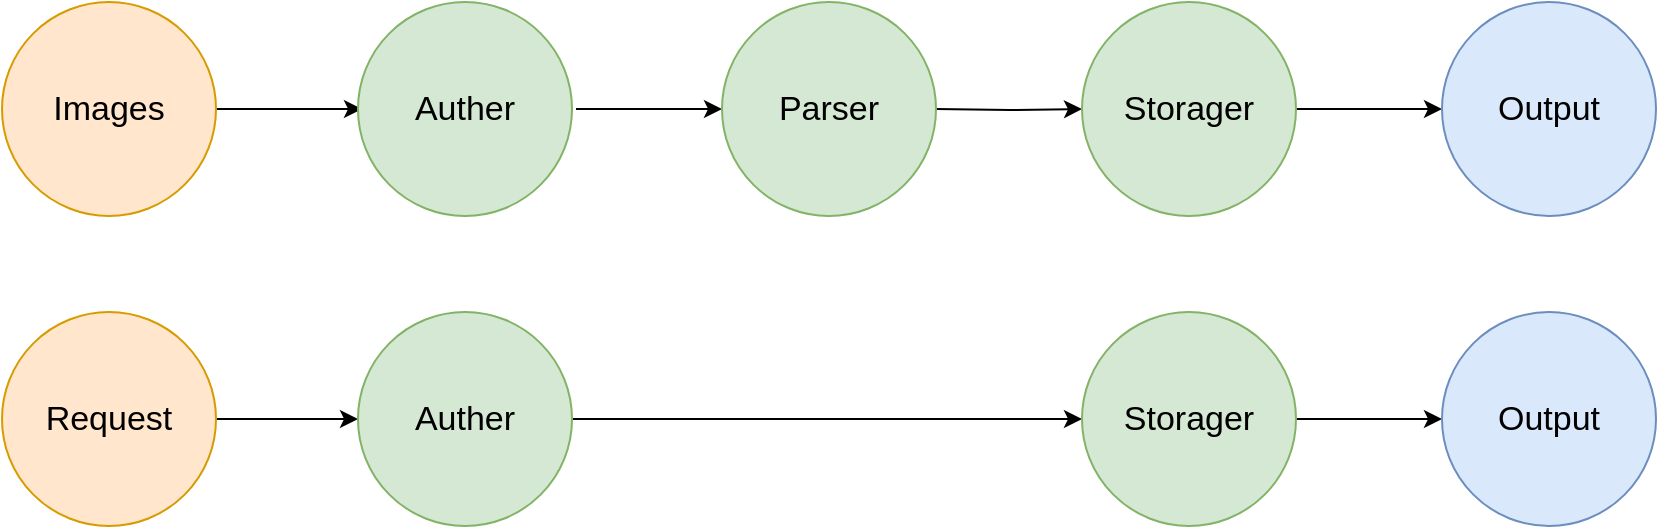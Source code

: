 <mxfile version="17.4.2" type="device" pages="4"><diagram id="USAfelfwc_MCgLE8kSrF" name="上传 &amp; 下载"><mxGraphModel dx="3038" dy="1041" grid="0" gridSize="10" guides="1" tooltips="1" connect="1" arrows="1" fold="1" page="0" pageScale="1" pageWidth="1169" pageHeight="827" math="0" shadow="0"><root><mxCell id="0"/><mxCell id="1" parent="0"/><mxCell id="JD62XzDnOJhA8SYyHKQM-9" style="edgeStyle=orthogonalEdgeStyle;rounded=0;orthogonalLoop=1;jettySize=auto;html=1;exitX=1;exitY=0.5;exitDx=0;exitDy=0;entryX=0;entryY=0.5;entryDx=0;entryDy=0;fontSize=17;" parent="1" source="JD62XzDnOJhA8SYyHKQM-3" edge="1"><mxGeometry relative="1" as="geometry"><mxPoint x="-1717" y="-181.5" as="targetPoint"/></mxGeometry></mxCell><mxCell id="JD62XzDnOJhA8SYyHKQM-3" value="Images" style="ellipse;whiteSpace=wrap;html=1;aspect=fixed;fontSize=17;fillColor=#ffe6cc;strokeColor=#d79b00;" parent="1" vertex="1"><mxGeometry x="-1897" y="-235" width="107" height="107" as="geometry"/></mxCell><mxCell id="JD62XzDnOJhA8SYyHKQM-10" style="edgeStyle=orthogonalEdgeStyle;rounded=0;orthogonalLoop=1;jettySize=auto;html=1;exitX=1;exitY=0.5;exitDx=0;exitDy=0;entryX=0;entryY=0.5;entryDx=0;entryDy=0;fontSize=17;" parent="1" edge="1"><mxGeometry relative="1" as="geometry"><mxPoint x="-1610" y="-181.5" as="sourcePoint"/><mxPoint x="-1537" y="-181.5" as="targetPoint"/></mxGeometry></mxCell><mxCell id="JD62XzDnOJhA8SYyHKQM-11" style="edgeStyle=orthogonalEdgeStyle;rounded=0;orthogonalLoop=1;jettySize=auto;html=1;exitX=1;exitY=0.5;exitDx=0;exitDy=0;entryX=0;entryY=0.5;entryDx=0;entryDy=0;fontSize=17;" parent="1" target="JD62XzDnOJhA8SYyHKQM-8" edge="1"><mxGeometry relative="1" as="geometry"><mxPoint x="-1430" y="-181.5" as="sourcePoint"/></mxGeometry></mxCell><mxCell id="dAfCs2DneSrZGdh-Vjyr-3" style="edgeStyle=orthogonalEdgeStyle;rounded=0;orthogonalLoop=1;jettySize=auto;html=1;exitX=1;exitY=0.5;exitDx=0;exitDy=0;entryX=0;entryY=0.5;entryDx=0;entryDy=0;" parent="1" source="JD62XzDnOJhA8SYyHKQM-8" target="dAfCs2DneSrZGdh-Vjyr-2" edge="1"><mxGeometry relative="1" as="geometry"/></mxCell><mxCell id="JD62XzDnOJhA8SYyHKQM-8" value="Storager" style="ellipse;whiteSpace=wrap;html=1;aspect=fixed;fontSize=17;fillColor=#d5e8d4;strokeColor=#82b366;" parent="1" vertex="1"><mxGeometry x="-1357" y="-235" width="107" height="107" as="geometry"/></mxCell><mxCell id="dAfCs2DneSrZGdh-Vjyr-2" value="Output" style="ellipse;whiteSpace=wrap;html=1;aspect=fixed;fontSize=17;fillColor=#dae8fc;strokeColor=#6c8ebf;" parent="1" vertex="1"><mxGeometry x="-1177" y="-235" width="107" height="107" as="geometry"/></mxCell><mxCell id="SIVrXhosZvhEreB3cjP0-26" style="edgeStyle=orthogonalEdgeStyle;rounded=0;orthogonalLoop=1;jettySize=auto;html=1;exitX=1;exitY=0.5;exitDx=0;exitDy=0;entryX=0;entryY=0.5;entryDx=0;entryDy=0;fontSize=17;" parent="1" source="SIVrXhosZvhEreB3cjP0-27" target="SIVrXhosZvhEreB3cjP0-29" edge="1"><mxGeometry relative="1" as="geometry"/></mxCell><mxCell id="SIVrXhosZvhEreB3cjP0-27" value="Request" style="ellipse;whiteSpace=wrap;html=1;aspect=fixed;fontSize=17;fillColor=#ffe6cc;strokeColor=#d79b00;" parent="1" vertex="1"><mxGeometry x="-1897" y="-80" width="107" height="107" as="geometry"/></mxCell><mxCell id="SIVrXhosZvhEreB3cjP0-28" style="edgeStyle=orthogonalEdgeStyle;rounded=0;orthogonalLoop=1;jettySize=auto;html=1;exitX=1;exitY=0.5;exitDx=0;exitDy=0;entryX=0;entryY=0.5;entryDx=0;entryDy=0;fontSize=17;" parent="1" source="SIVrXhosZvhEreB3cjP0-29" target="SIVrXhosZvhEreB3cjP0-31" edge="1"><mxGeometry relative="1" as="geometry"/></mxCell><mxCell id="SIVrXhosZvhEreB3cjP0-29" value="Auther" style="ellipse;whiteSpace=wrap;html=1;aspect=fixed;fontSize=17;fillColor=#d5e8d4;strokeColor=#82b366;" parent="1" vertex="1"><mxGeometry x="-1719" y="-80" width="107" height="107" as="geometry"/></mxCell><mxCell id="3uUgVQgk-4_KSVNijlSP-1" style="edgeStyle=orthogonalEdgeStyle;rounded=0;orthogonalLoop=1;jettySize=auto;html=1;exitX=1;exitY=0.5;exitDx=0;exitDy=0;entryX=0;entryY=0.5;entryDx=0;entryDy=0;" parent="1" source="SIVrXhosZvhEreB3cjP0-31" target="SIVrXhosZvhEreB3cjP0-40" edge="1"><mxGeometry relative="1" as="geometry"/></mxCell><mxCell id="SIVrXhosZvhEreB3cjP0-31" value="Storager" style="ellipse;whiteSpace=wrap;html=1;aspect=fixed;fontSize=17;fillColor=#d5e8d4;strokeColor=#82b366;" parent="1" vertex="1"><mxGeometry x="-1357" y="-80" width="107" height="107" as="geometry"/></mxCell><mxCell id="SIVrXhosZvhEreB3cjP0-40" value="Output" style="ellipse;whiteSpace=wrap;html=1;aspect=fixed;fontSize=17;fillColor=#dae8fc;strokeColor=#6c8ebf;" parent="1" vertex="1"><mxGeometry x="-1177" y="-80" width="107" height="107" as="geometry"/></mxCell><mxCell id="V3lE49gr3iDCMXJFmeQB-1" value="Parser" style="ellipse;whiteSpace=wrap;html=1;aspect=fixed;fontSize=17;fillColor=#d5e8d4;strokeColor=#82b366;" parent="1" vertex="1"><mxGeometry x="-1537" y="-235" width="107" height="107" as="geometry"/></mxCell><mxCell id="V3lE49gr3iDCMXJFmeQB-2" value="Auther" style="ellipse;whiteSpace=wrap;html=1;aspect=fixed;fontSize=17;fillColor=#d5e8d4;strokeColor=#82b366;" parent="1" vertex="1"><mxGeometry x="-1719" y="-235" width="107" height="107" as="geometry"/></mxCell></root></mxGraphModel></diagram><diagram id="IN8k-YnX9-FCe135dWqS" name="插件上下文架构"><mxGraphModel dx="3438" dy="641" grid="0" gridSize="10" guides="1" tooltips="1" connect="1" arrows="1" fold="1" page="0" pageScale="1" pageWidth="1169" pageHeight="827" math="0" shadow="0"><root><mxCell id="0"/><mxCell id="1" parent="0"/><mxCell id="uUrp-DciMmcERv4OZdLz-3" style="edgeStyle=orthogonalEdgeStyle;rounded=0;orthogonalLoop=1;jettySize=auto;html=1;exitX=1;exitY=0.5;exitDx=0;exitDy=0;entryX=0;entryY=0.5;entryDx=0;entryDy=0;" edge="1" parent="1" source="DBAOUsdLTwfCtcU9MyWW-5" target="DBAOUsdLTwfCtcU9MyWW-6"><mxGeometry relative="1" as="geometry"/></mxCell><mxCell id="uUrp-DciMmcERv4OZdLz-4" style="edgeStyle=orthogonalEdgeStyle;rounded=0;orthogonalLoop=1;jettySize=auto;html=1;exitX=1;exitY=0.5;exitDx=0;exitDy=0;entryX=0;entryY=0.5;entryDx=0;entryDy=0;" edge="1" parent="1" source="DBAOUsdLTwfCtcU9MyWW-5" target="DBAOUsdLTwfCtcU9MyWW-7"><mxGeometry relative="1" as="geometry"/></mxCell><mxCell id="uUrp-DciMmcERv4OZdLz-5" style="edgeStyle=orthogonalEdgeStyle;rounded=0;orthogonalLoop=1;jettySize=auto;html=1;exitX=1;exitY=0.5;exitDx=0;exitDy=0;entryX=0;entryY=0.5;entryDx=0;entryDy=0;" edge="1" parent="1" source="DBAOUsdLTwfCtcU9MyWW-5" target="DBAOUsdLTwfCtcU9MyWW-8"><mxGeometry relative="1" as="geometry"/></mxCell><mxCell id="uUrp-DciMmcERv4OZdLz-6" style="edgeStyle=orthogonalEdgeStyle;rounded=0;orthogonalLoop=1;jettySize=auto;html=1;exitX=1;exitY=0.5;exitDx=0;exitDy=0;entryX=0;entryY=0.5;entryDx=0;entryDy=0;" edge="1" parent="1" source="DBAOUsdLTwfCtcU9MyWW-5" target="uUrp-DciMmcERv4OZdLz-1"><mxGeometry relative="1" as="geometry"/></mxCell><mxCell id="DBAOUsdLTwfCtcU9MyWW-5" value="&lt;font style=&quot;font-size: 18px&quot;&gt;Plugin1&lt;/font&gt;" style="rounded=1;whiteSpace=wrap;html=1;fillColor=#d5e8d4;strokeColor=#82b366;" parent="1" vertex="1"><mxGeometry x="-1891" y="226" width="120" height="60" as="geometry"/></mxCell><mxCell id="DBAOUsdLTwfCtcU9MyWW-6" value="Modules" style="rounded=1;whiteSpace=wrap;html=1;fontSize=18;" parent="1" vertex="1"><mxGeometry x="-1694" y="103" width="120" height="60" as="geometry"/></mxCell><mxCell id="DBAOUsdLTwfCtcU9MyWW-7" value="Controllers" style="rounded=1;whiteSpace=wrap;html=1;fontSize=18;" parent="1" vertex="1"><mxGeometry x="-1694" y="185" width="120" height="60" as="geometry"/></mxCell><mxCell id="DBAOUsdLTwfCtcU9MyWW-8" value="Pages" style="rounded=1;whiteSpace=wrap;html=1;fontSize=18;" parent="1" vertex="1"><mxGeometry x="-1694" y="267" width="120" height="60" as="geometry"/></mxCell><mxCell id="DBAOUsdLTwfCtcU9MyWW-10" value="Plugin2" style="rounded=1;whiteSpace=wrap;html=1;fontSize=18;fillColor=#f8cecc;strokeColor=#b85450;" parent="1" vertex="1"><mxGeometry x="-1891" y="431" width="120" height="60" as="geometry"/></mxCell><mxCell id="DBAOUsdLTwfCtcU9MyWW-11" value="……" style="rounded=1;whiteSpace=wrap;html=1;fontSize=18;" parent="1" vertex="1"><mxGeometry x="-1891" y="636" width="120" height="60" as="geometry"/></mxCell><mxCell id="DBAOUsdLTwfCtcU9MyWW-13" style="edgeStyle=orthogonalEdgeStyle;rounded=0;orthogonalLoop=1;jettySize=auto;html=1;exitX=1;exitY=0.5;exitDx=0;exitDy=0;entryX=0;entryY=0.5;entryDx=0;entryDy=0;fontSize=18;" parent="1" source="DBAOUsdLTwfCtcU9MyWW-12" target="DBAOUsdLTwfCtcU9MyWW-5" edge="1"><mxGeometry relative="1" as="geometry"/></mxCell><mxCell id="DBAOUsdLTwfCtcU9MyWW-14" style="edgeStyle=orthogonalEdgeStyle;rounded=0;orthogonalLoop=1;jettySize=auto;html=1;exitX=1;exitY=0.5;exitDx=0;exitDy=0;entryX=0;entryY=0.5;entryDx=0;entryDy=0;fontSize=18;" parent="1" source="DBAOUsdLTwfCtcU9MyWW-12" target="DBAOUsdLTwfCtcU9MyWW-10" edge="1"><mxGeometry relative="1" as="geometry"/></mxCell><mxCell id="DBAOUsdLTwfCtcU9MyWW-15" style="edgeStyle=orthogonalEdgeStyle;rounded=0;orthogonalLoop=1;jettySize=auto;html=1;exitX=1;exitY=0.5;exitDx=0;exitDy=0;entryX=0;entryY=0.5;entryDx=0;entryDy=0;fontSize=18;" parent="1" source="DBAOUsdLTwfCtcU9MyWW-12" target="DBAOUsdLTwfCtcU9MyWW-11" edge="1"><mxGeometry relative="1" as="geometry"/></mxCell><mxCell id="DBAOUsdLTwfCtcU9MyWW-12" value="PluginsContext" style="ellipse;whiteSpace=wrap;html=1;aspect=fixed;fontSize=18;fillColor=#dae8fc;strokeColor=#6c8ebf;" parent="1" vertex="1"><mxGeometry x="-2252" y="381" width="160" height="160" as="geometry"/></mxCell><mxCell id="uUrp-DciMmcERv4OZdLz-1" value="Settings" style="rounded=1;whiteSpace=wrap;html=1;fontSize=18;" vertex="1" parent="1"><mxGeometry x="-1694" y="349" width="120" height="60" as="geometry"/></mxCell></root></mxGraphModel></diagram><diagram id="f-uMm7EuBA7IUnU4mo3k" name="插件加载流程"><mxGraphModel dx="1038" dy="1041" grid="0" gridSize="10" guides="1" tooltips="1" connect="1" arrows="1" fold="1" page="0" pageScale="1" pageWidth="1169" pageHeight="827" math="0" shadow="0"><root><mxCell id="0"/><mxCell id="1" parent="0"/><mxCell id="dXqVt6-u4y9_lgw9aDM5-6" style="edgeStyle=orthogonalEdgeStyle;rounded=0;orthogonalLoop=1;jettySize=auto;html=1;exitX=1;exitY=0.5;exitDx=0;exitDy=0;entryX=0;entryY=0.5;entryDx=0;entryDy=0;fontSize=21;" parent="1" source="dXqVt6-u4y9_lgw9aDM5-1" target="dXqVt6-u4y9_lgw9aDM5-5" edge="1"><mxGeometry relative="1" as="geometry"/></mxCell><mxCell id="dXqVt6-u4y9_lgw9aDM5-1" value="&lt;font style=&quot;font-size: 21px&quot;&gt;UnInstalled&lt;/font&gt;" style="rounded=1;whiteSpace=wrap;html=1;fillColor=#fff2cc;strokeColor=#d6b656;" parent="1" vertex="1"><mxGeometry x="220" y="96" width="166" height="78" as="geometry"/></mxCell><mxCell id="dXqVt6-u4y9_lgw9aDM5-10" style="edgeStyle=orthogonalEdgeStyle;rounded=0;orthogonalLoop=1;jettySize=auto;html=1;exitX=0;exitY=0.5;exitDx=0;exitDy=0;entryX=1;entryY=0.5;entryDx=0;entryDy=0;fontSize=21;" parent="1" source="dXqVt6-u4y9_lgw9aDM5-3" target="dXqVt6-u4y9_lgw9aDM5-4" edge="1"><mxGeometry relative="1" as="geometry"/></mxCell><mxCell id="dXqVt6-u4y9_lgw9aDM5-3" value="&lt;span style=&quot;font-size: 21px&quot;&gt;Enable&lt;/span&gt;" style="rounded=1;whiteSpace=wrap;html=1;fillColor=#d5e8d4;strokeColor=#82b366;" parent="1" vertex="1"><mxGeometry x="549" y="305" width="166" height="78" as="geometry"/></mxCell><mxCell id="dXqVt6-u4y9_lgw9aDM5-11" style="edgeStyle=orthogonalEdgeStyle;rounded=0;orthogonalLoop=1;jettySize=auto;html=1;exitX=0.5;exitY=0;exitDx=0;exitDy=0;entryX=0.5;entryY=1;entryDx=0;entryDy=0;fontSize=21;" parent="1" source="dXqVt6-u4y9_lgw9aDM5-4" target="dXqVt6-u4y9_lgw9aDM5-1" edge="1"><mxGeometry relative="1" as="geometry"/></mxCell><mxCell id="dXqVt6-u4y9_lgw9aDM5-4" value="&lt;font style=&quot;font-size: 21px&quot;&gt;Disable&lt;/font&gt;" style="rounded=1;whiteSpace=wrap;html=1;fillColor=#f8cecc;strokeColor=#b85450;" parent="1" vertex="1"><mxGeometry x="220" y="305" width="166" height="78" as="geometry"/></mxCell><mxCell id="dXqVt6-u4y9_lgw9aDM5-8" style="edgeStyle=orthogonalEdgeStyle;rounded=0;orthogonalLoop=1;jettySize=auto;html=1;exitX=0.5;exitY=1;exitDx=0;exitDy=0;entryX=0.5;entryY=0;entryDx=0;entryDy=0;fontSize=21;" parent="1" source="dXqVt6-u4y9_lgw9aDM5-5" target="dXqVt6-u4y9_lgw9aDM5-3" edge="1"><mxGeometry relative="1" as="geometry"/></mxCell><mxCell id="dXqVt6-u4y9_lgw9aDM5-5" value="&lt;font style=&quot;font-size: 21px&quot;&gt;Installed&lt;/font&gt;" style="rounded=1;whiteSpace=wrap;html=1;fillColor=#dae8fc;strokeColor=#6c8ebf;" parent="1" vertex="1"><mxGeometry x="549" y="96" width="166" height="78" as="geometry"/></mxCell><mxCell id="qrngHqNg33i-nNBy3twg-3" value="" style="edgeStyle=orthogonalEdgeStyle;rounded=0;orthogonalLoop=1;jettySize=auto;html=1;fontSize=18;" edge="1" parent="1" source="dXqVt6-u4y9_lgw9aDM5-7" target="qrngHqNg33i-nNBy3twg-2"><mxGeometry relative="1" as="geometry"/></mxCell><mxCell id="dXqVt6-u4y9_lgw9aDM5-7" value="Install" style="text;html=1;align=center;verticalAlign=middle;resizable=0;points=[];autosize=1;strokeColor=none;fillColor=none;fontSize=21;" parent="1" vertex="1"><mxGeometry x="430" y="102" width="65" height="29" as="geometry"/></mxCell><mxCell id="dXqVt6-u4y9_lgw9aDM5-9" value="Load" style="text;html=1;align=center;verticalAlign=middle;resizable=0;points=[];autosize=1;strokeColor=none;fillColor=none;fontSize=21;" parent="1" vertex="1"><mxGeometry x="639" y="210" width="56" height="29" as="geometry"/></mxCell><mxCell id="dXqVt6-u4y9_lgw9aDM5-12" value="UnLoad" style="text;html=1;align=center;verticalAlign=middle;resizable=0;points=[];autosize=1;strokeColor=none;fillColor=none;fontSize=21;" parent="1" vertex="1"><mxGeometry x="423" y="306" width="84" height="29" as="geometry"/></mxCell><mxCell id="dXqVt6-u4y9_lgw9aDM5-13" value="UnInstall" style="text;html=1;align=center;verticalAlign=middle;resizable=0;points=[];autosize=1;strokeColor=none;fillColor=none;fontSize=21;" parent="1" vertex="1"><mxGeometry x="200" y="226" width="92" height="29" as="geometry"/></mxCell><mxCell id="qrngHqNg33i-nNBy3twg-2" value="&lt;ol style=&quot;line-height: 2&quot;&gt;&lt;li&gt;安装插件至磁盘&lt;/li&gt;&lt;li&gt;更新 Plugins 数据库表&lt;/li&gt;&lt;/ol&gt;" style="text;strokeColor=default;fillColor=none;html=1;whiteSpace=wrap;verticalAlign=middle;overflow=hidden;fontSize=18;dashed=1;rounded=1;" vertex="1" parent="1"><mxGeometry x="329.25" y="-89" width="266.5" height="129" as="geometry"/></mxCell></root></mxGraphModel></diagram><diagram id="MjZ1R8-ZnVsx_Ct15e0o" name="插件页面设计"><mxGraphModel dx="1383" dy="1041" grid="0" gridSize="10" guides="1" tooltips="1" connect="1" arrows="1" fold="1" page="0" pageScale="1" pageWidth="1169" pageHeight="827" math="0" shadow="0"><root><mxCell id="0"/><mxCell id="1" parent="0"/><mxCell id="NAgFFQtXJbqMMBNMWzpp-4" style="edgeStyle=orthogonalEdgeStyle;rounded=0;orthogonalLoop=1;jettySize=auto;html=1;exitX=1;exitY=0.5;exitDx=0;exitDy=0;entryX=0;entryY=0.5;entryDx=0;entryDy=0;fontSize=18;" edge="1" parent="1" source="NAgFFQtXJbqMMBNMWzpp-1" target="NAgFFQtXJbqMMBNMWzpp-3"><mxGeometry relative="1" as="geometry"/></mxCell><mxCell id="NAgFFQtXJbqMMBNMWzpp-1" value="Auther" style="rounded=1;whiteSpace=wrap;html=1;dashed=1;fontSize=18;strokeColor=default;" vertex="1" parent="1"><mxGeometry x="-83" y="-20" width="159" height="84" as="geometry"/></mxCell><mxCell id="NAgFFQtXJbqMMBNMWzpp-6" style="edgeStyle=orthogonalEdgeStyle;rounded=0;orthogonalLoop=1;jettySize=auto;html=1;exitX=1;exitY=0.5;exitDx=0;exitDy=0;entryX=0;entryY=0.5;entryDx=0;entryDy=0;fontSize=18;" edge="1" parent="1" source="NAgFFQtXJbqMMBNMWzpp-3" target="NAgFFQtXJbqMMBNMWzpp-5"><mxGeometry relative="1" as="geometry"/></mxCell><mxCell id="NAgFFQtXJbqMMBNMWzpp-3" value="Parser" style="rounded=1;whiteSpace=wrap;html=1;dashed=1;fontSize=18;strokeColor=default;" vertex="1" parent="1"><mxGeometry x="162" y="-20" width="159" height="84" as="geometry"/></mxCell><mxCell id="NAgFFQtXJbqMMBNMWzpp-13" style="edgeStyle=orthogonalEdgeStyle;rounded=0;orthogonalLoop=1;jettySize=auto;html=1;exitX=1;exitY=0.5;exitDx=0;exitDy=0;entryX=0.5;entryY=0;entryDx=0;entryDy=0;fontSize=18;" edge="1" parent="1" source="NAgFFQtXJbqMMBNMWzpp-5" target="NAgFFQtXJbqMMBNMWzpp-11"><mxGeometry relative="1" as="geometry"/></mxCell><mxCell id="NAgFFQtXJbqMMBNMWzpp-5" value="Storager" style="rounded=1;whiteSpace=wrap;html=1;dashed=1;fontSize=18;strokeColor=default;" vertex="1" parent="1"><mxGeometry x="395" y="-20" width="159" height="84" as="geometry"/></mxCell><mxCell id="NAgFFQtXJbqMMBNMWzpp-14" style="edgeStyle=orthogonalEdgeStyle;rounded=0;orthogonalLoop=1;jettySize=auto;html=1;exitX=0.5;exitY=0;exitDx=0;exitDy=0;fontSize=18;" edge="1" parent="1" source="NAgFFQtXJbqMMBNMWzpp-7"><mxGeometry relative="1" as="geometry"><mxPoint x="117" y="24.8" as="targetPoint"/></mxGeometry></mxCell><mxCell id="NAgFFQtXJbqMMBNMWzpp-7" value="BeforeParse" style="rounded=1;whiteSpace=wrap;html=1;dashed=1;fontSize=18;strokeColor=default;" vertex="1" parent="1"><mxGeometry x="37" y="104" width="159" height="84" as="geometry"/></mxCell><mxCell id="NAgFFQtXJbqMMBNMWzpp-15" style="edgeStyle=orthogonalEdgeStyle;rounded=0;orthogonalLoop=1;jettySize=auto;html=1;exitX=0.5;exitY=0;exitDx=0;exitDy=0;fontSize=18;" edge="1" parent="1" source="NAgFFQtXJbqMMBNMWzpp-9"><mxGeometry relative="1" as="geometry"><mxPoint x="363" y="22.4" as="targetPoint"/></mxGeometry></mxCell><mxCell id="NAgFFQtXJbqMMBNMWzpp-9" value="BeforeStorage" style="rounded=1;whiteSpace=wrap;html=1;dashed=1;fontSize=18;strokeColor=default;" vertex="1" parent="1"><mxGeometry x="283" y="106" width="159" height="84" as="geometry"/></mxCell><mxCell id="NAgFFQtXJbqMMBNMWzpp-12" style="edgeStyle=orthogonalEdgeStyle;rounded=0;orthogonalLoop=1;jettySize=auto;html=1;exitX=0.5;exitY=0;exitDx=0;exitDy=0;entryX=0;entryY=0.5;entryDx=0;entryDy=0;fontSize=18;" edge="1" parent="1" source="NAgFFQtXJbqMMBNMWzpp-10" target="NAgFFQtXJbqMMBNMWzpp-1"><mxGeometry relative="1" as="geometry"/></mxCell><mxCell id="NAgFFQtXJbqMMBNMWzpp-10" value="BeforeAuth" style="rounded=1;whiteSpace=wrap;html=1;dashed=1;fontSize=18;strokeColor=default;" vertex="1" parent="1"><mxGeometry x="-210" y="106" width="159" height="84" as="geometry"/></mxCell><mxCell id="NAgFFQtXJbqMMBNMWzpp-11" value="BeforeOutput" style="rounded=1;whiteSpace=wrap;html=1;dashed=1;fontSize=18;strokeColor=default;" vertex="1" parent="1"><mxGeometry x="529" y="104" width="159" height="84" as="geometry"/></mxCell><mxCell id="NAgFFQtXJbqMMBNMWzpp-22" style="edgeStyle=orthogonalEdgeStyle;rounded=0;orthogonalLoop=1;jettySize=auto;html=1;exitX=1;exitY=0.5;exitDx=0;exitDy=0;entryX=0;entryY=0.5;entryDx=0;entryDy=0;fontSize=18;" edge="1" parent="1" source="NAgFFQtXJbqMMBNMWzpp-16" target="NAgFFQtXJbqMMBNMWzpp-17"><mxGeometry relative="1" as="geometry"/></mxCell><mxCell id="NAgFFQtXJbqMMBNMWzpp-16" value="Auther" style="rounded=1;whiteSpace=wrap;html=1;dashed=1;fontSize=18;strokeColor=default;" vertex="1" parent="1"><mxGeometry x="-83" y="280" width="159" height="84" as="geometry"/></mxCell><mxCell id="NAgFFQtXJbqMMBNMWzpp-23" style="edgeStyle=orthogonalEdgeStyle;rounded=0;orthogonalLoop=1;jettySize=auto;html=1;exitX=1;exitY=0.5;exitDx=0;exitDy=0;entryX=0.5;entryY=0;entryDx=0;entryDy=0;fontSize=18;" edge="1" parent="1" source="NAgFFQtXJbqMMBNMWzpp-17" target="NAgFFQtXJbqMMBNMWzpp-20"><mxGeometry relative="1" as="geometry"/></mxCell><mxCell id="NAgFFQtXJbqMMBNMWzpp-17" value="Storager" style="rounded=1;whiteSpace=wrap;html=1;dashed=1;fontSize=18;strokeColor=default;" vertex="1" parent="1"><mxGeometry x="162" y="280" width="159" height="84" as="geometry"/></mxCell><mxCell id="NAgFFQtXJbqMMBNMWzpp-21" style="edgeStyle=orthogonalEdgeStyle;rounded=0;orthogonalLoop=1;jettySize=auto;html=1;exitX=0.5;exitY=0;exitDx=0;exitDy=0;entryX=0;entryY=0.5;entryDx=0;entryDy=0;fontSize=18;" edge="1" parent="1" source="NAgFFQtXJbqMMBNMWzpp-18" target="NAgFFQtXJbqMMBNMWzpp-16"><mxGeometry relative="1" as="geometry"/></mxCell><mxCell id="NAgFFQtXJbqMMBNMWzpp-18" value="BeforeAuth" style="rounded=1;whiteSpace=wrap;html=1;dashed=1;fontSize=18;strokeColor=default;" vertex="1" parent="1"><mxGeometry x="-210" y="409" width="159" height="84" as="geometry"/></mxCell><mxCell id="NAgFFQtXJbqMMBNMWzpp-24" style="edgeStyle=orthogonalEdgeStyle;rounded=0;orthogonalLoop=1;jettySize=auto;html=1;exitX=0.5;exitY=0;exitDx=0;exitDy=0;fontSize=18;" edge="1" parent="1" source="NAgFFQtXJbqMMBNMWzpp-19"><mxGeometry relative="1" as="geometry"><mxPoint x="117" y="324.0" as="targetPoint"/></mxGeometry></mxCell><mxCell id="NAgFFQtXJbqMMBNMWzpp-19" value="BeforeAuth" style="rounded=1;whiteSpace=wrap;html=1;dashed=1;fontSize=18;strokeColor=default;" vertex="1" parent="1"><mxGeometry x="37" y="409" width="159" height="84" as="geometry"/></mxCell><mxCell id="NAgFFQtXJbqMMBNMWzpp-20" value="BeforeAuth" style="rounded=1;whiteSpace=wrap;html=1;dashed=1;fontSize=18;strokeColor=default;" vertex="1" parent="1"><mxGeometry x="283" y="409" width="159" height="84" as="geometry"/></mxCell></root></mxGraphModel></diagram></mxfile>